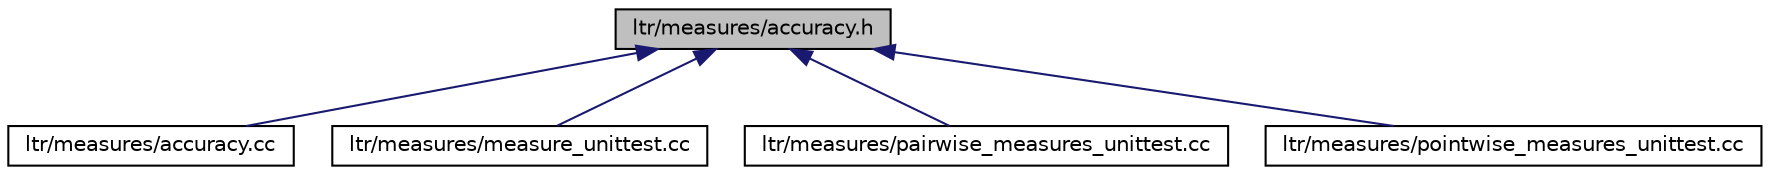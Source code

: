 digraph G
{
  edge [fontname="Helvetica",fontsize="10",labelfontname="Helvetica",labelfontsize="10"];
  node [fontname="Helvetica",fontsize="10",shape=record];
  Node1 [label="ltr/measures/accuracy.h",height=0.2,width=0.4,color="black", fillcolor="grey75", style="filled" fontcolor="black"];
  Node1 -> Node2 [dir="back",color="midnightblue",fontsize="10",style="solid",fontname="Helvetica"];
  Node2 [label="ltr/measures/accuracy.cc",height=0.2,width=0.4,color="black", fillcolor="white", style="filled",URL="$accuracy_8cc.html"];
  Node1 -> Node3 [dir="back",color="midnightblue",fontsize="10",style="solid",fontname="Helvetica"];
  Node3 [label="ltr/measures/measure_unittest.cc",height=0.2,width=0.4,color="black", fillcolor="white", style="filled",URL="$measure__unittest_8cc.html"];
  Node1 -> Node4 [dir="back",color="midnightblue",fontsize="10",style="solid",fontname="Helvetica"];
  Node4 [label="ltr/measures/pairwise_measures_unittest.cc",height=0.2,width=0.4,color="black", fillcolor="white", style="filled",URL="$pairwise__measures__unittest_8cc.html"];
  Node1 -> Node5 [dir="back",color="midnightblue",fontsize="10",style="solid",fontname="Helvetica"];
  Node5 [label="ltr/measures/pointwise_measures_unittest.cc",height=0.2,width=0.4,color="black", fillcolor="white", style="filled",URL="$pointwise__measures__unittest_8cc.html"];
}
